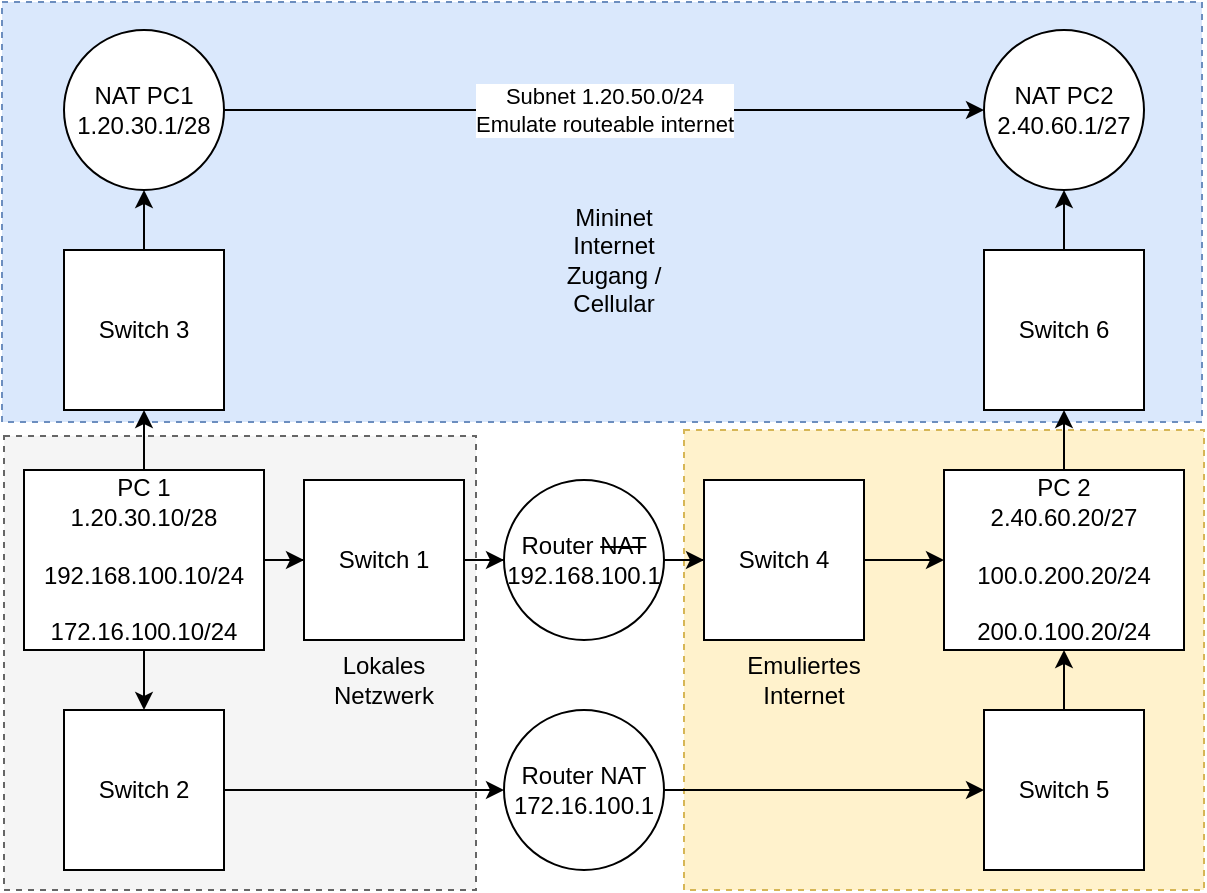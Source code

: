 <mxfile version="21.6.6" type="device">
  <diagram name="Page-1" id="y4iI3hgSICkqScUBPNSd">
    <mxGraphModel dx="844" dy="436" grid="1" gridSize="10" guides="1" tooltips="1" connect="1" arrows="1" fold="1" page="1" pageScale="1" pageWidth="850" pageHeight="1100" math="0" shadow="0">
      <root>
        <mxCell id="0" />
        <mxCell id="1" parent="0" />
        <mxCell id="SmNu8NIOf34_sHcW9DfF-14" value="" style="rounded=0;whiteSpace=wrap;html=1;fillColor=#dae8fc;strokeColor=#6c8ebf;dashed=1;" parent="1" vertex="1">
          <mxGeometry x="149" y="36" width="600" height="210" as="geometry" />
        </mxCell>
        <mxCell id="SmNu8NIOf34_sHcW9DfF-12" value="" style="rounded=0;whiteSpace=wrap;html=1;fillColor=#fff2cc;strokeColor=#d6b656;dashed=1;" parent="1" vertex="1">
          <mxGeometry x="490" y="250" width="260" height="230" as="geometry" />
        </mxCell>
        <mxCell id="SmNu8NIOf34_sHcW9DfF-10" value="" style="rounded=0;whiteSpace=wrap;html=1;fillColor=#f5f5f5;fontColor=#333333;strokeColor=#666666;dashed=1;" parent="1" vertex="1">
          <mxGeometry x="150" y="253" width="236" height="227" as="geometry" />
        </mxCell>
        <mxCell id="1q6Hv9pTBFsrhWVItdsr-13" value="" style="edgeStyle=orthogonalEdgeStyle;rounded=0;orthogonalLoop=1;jettySize=auto;html=1;" parent="1" source="1q6Hv9pTBFsrhWVItdsr-15" target="1q6Hv9pTBFsrhWVItdsr-12" edge="1">
          <mxGeometry relative="1" as="geometry" />
        </mxCell>
        <mxCell id="SmNu8NIOf34_sHcW9DfF-2" value="" style="edgeStyle=orthogonalEdgeStyle;rounded=0;orthogonalLoop=1;jettySize=auto;html=1;" parent="1" source="1q6Hv9pTBFsrhWVItdsr-1" target="SmNu8NIOf34_sHcW9DfF-1" edge="1">
          <mxGeometry relative="1" as="geometry" />
        </mxCell>
        <mxCell id="1q6Hv9pTBFsrhWVItdsr-1" value="&lt;div&gt;PC 1&lt;/div&gt;&lt;div&gt;1.20.30.10/28&lt;/div&gt;&lt;div&gt;&lt;br&gt;&lt;/div&gt;&lt;div&gt;192.168.100.10/24&lt;/div&gt;&lt;div&gt;&lt;br&gt;&lt;/div&gt;&lt;div&gt;172.16.100.10/24&lt;br&gt;&lt;/div&gt;" style="rounded=0;whiteSpace=wrap;html=1;" parent="1" vertex="1">
          <mxGeometry x="160" y="270" width="120" height="90" as="geometry" />
        </mxCell>
        <mxCell id="1q6Hv9pTBFsrhWVItdsr-4" value="" style="edgeStyle=orthogonalEdgeStyle;rounded=0;orthogonalLoop=1;jettySize=auto;html=1;" parent="1" source="1q6Hv9pTBFsrhWVItdsr-1" target="1q6Hv9pTBFsrhWVItdsr-3" edge="1">
          <mxGeometry relative="1" as="geometry">
            <mxPoint x="440" y="300" as="targetPoint" />
            <mxPoint x="250" y="300" as="sourcePoint" />
          </mxGeometry>
        </mxCell>
        <mxCell id="1q6Hv9pTBFsrhWVItdsr-7" value="" style="edgeStyle=orthogonalEdgeStyle;rounded=0;orthogonalLoop=1;jettySize=auto;html=1;" parent="1" source="1q6Hv9pTBFsrhWVItdsr-3" target="1q6Hv9pTBFsrhWVItdsr-6" edge="1">
          <mxGeometry relative="1" as="geometry" />
        </mxCell>
        <mxCell id="1q6Hv9pTBFsrhWVItdsr-3" value="Switch 1" style="whiteSpace=wrap;html=1;aspect=fixed;" parent="1" vertex="1">
          <mxGeometry x="300" y="275" width="80" height="80" as="geometry" />
        </mxCell>
        <mxCell id="1q6Hv9pTBFsrhWVItdsr-9" value="" style="edgeStyle=orthogonalEdgeStyle;rounded=0;orthogonalLoop=1;jettySize=auto;html=1;" parent="1" source="1q6Hv9pTBFsrhWVItdsr-11" target="1q6Hv9pTBFsrhWVItdsr-8" edge="1">
          <mxGeometry relative="1" as="geometry" />
        </mxCell>
        <mxCell id="1q6Hv9pTBFsrhWVItdsr-6" value="Router &lt;strike&gt;NAT&lt;/strike&gt;&lt;br&gt;192.168.100.1" style="ellipse;whiteSpace=wrap;html=1;" parent="1" vertex="1">
          <mxGeometry x="400" y="275" width="80" height="80" as="geometry" />
        </mxCell>
        <mxCell id="SmNu8NIOf34_sHcW9DfF-6" value="" style="edgeStyle=orthogonalEdgeStyle;rounded=0;orthogonalLoop=1;jettySize=auto;html=1;" parent="1" source="1q6Hv9pTBFsrhWVItdsr-8" target="SmNu8NIOf34_sHcW9DfF-5" edge="1">
          <mxGeometry relative="1" as="geometry" />
        </mxCell>
        <mxCell id="1q6Hv9pTBFsrhWVItdsr-8" value="&lt;div&gt;PC 2&lt;/div&gt;&lt;div&gt;2.40.60.20/27&lt;/div&gt;&lt;div&gt;&lt;br&gt;&lt;/div&gt;&lt;div&gt;100.0.200.20/24&lt;br&gt;&lt;/div&gt;&lt;div&gt;&lt;br&gt;&lt;/div&gt;&lt;div&gt;200.0.100.20/24&lt;br&gt;&lt;/div&gt;" style="whiteSpace=wrap;html=1;" parent="1" vertex="1">
          <mxGeometry x="620" y="270" width="120" height="90" as="geometry" />
        </mxCell>
        <mxCell id="1q6Hv9pTBFsrhWVItdsr-10" value="" style="edgeStyle=orthogonalEdgeStyle;rounded=0;orthogonalLoop=1;jettySize=auto;html=1;" parent="1" source="1q6Hv9pTBFsrhWVItdsr-6" target="1q6Hv9pTBFsrhWVItdsr-11" edge="1">
          <mxGeometry relative="1" as="geometry">
            <mxPoint x="510" y="300" as="sourcePoint" />
            <mxPoint x="570" y="300" as="targetPoint" />
          </mxGeometry>
        </mxCell>
        <mxCell id="1q6Hv9pTBFsrhWVItdsr-11" value="Switch 4" style="whiteSpace=wrap;html=1;aspect=fixed;" parent="1" vertex="1">
          <mxGeometry x="500" y="275" width="80" height="80" as="geometry" />
        </mxCell>
        <mxCell id="1q6Hv9pTBFsrhWVItdsr-16" style="edgeStyle=orthogonalEdgeStyle;rounded=0;orthogonalLoop=1;jettySize=auto;html=1;entryX=0.5;entryY=1;entryDx=0;entryDy=0;" parent="1" source="1q6Hv9pTBFsrhWVItdsr-18" target="1q6Hv9pTBFsrhWVItdsr-8" edge="1">
          <mxGeometry relative="1" as="geometry" />
        </mxCell>
        <mxCell id="1q6Hv9pTBFsrhWVItdsr-12" value="&lt;div&gt;Router NAT&lt;br&gt;&lt;/div&gt;&lt;div&gt;172.16.100.1&lt;br&gt;&lt;/div&gt;" style="ellipse;whiteSpace=wrap;html=1;rounded=0;" parent="1" vertex="1">
          <mxGeometry x="400" y="390" width="80" height="80" as="geometry" />
        </mxCell>
        <mxCell id="1q6Hv9pTBFsrhWVItdsr-14" value="" style="edgeStyle=orthogonalEdgeStyle;rounded=0;orthogonalLoop=1;jettySize=auto;html=1;" parent="1" source="1q6Hv9pTBFsrhWVItdsr-1" target="1q6Hv9pTBFsrhWVItdsr-15" edge="1">
          <mxGeometry relative="1" as="geometry">
            <mxPoint x="220" y="300" as="sourcePoint" />
            <mxPoint x="440" y="420" as="targetPoint" />
          </mxGeometry>
        </mxCell>
        <mxCell id="1q6Hv9pTBFsrhWVItdsr-15" value="Switch 2" style="whiteSpace=wrap;html=1;aspect=fixed;" parent="1" vertex="1">
          <mxGeometry x="180" y="390" width="80" height="80" as="geometry" />
        </mxCell>
        <mxCell id="1q6Hv9pTBFsrhWVItdsr-17" value="" style="edgeStyle=orthogonalEdgeStyle;rounded=0;orthogonalLoop=1;jettySize=auto;html=1;entryX=0;entryY=0.5;entryDx=0;entryDy=0;" parent="1" source="1q6Hv9pTBFsrhWVItdsr-12" target="1q6Hv9pTBFsrhWVItdsr-18" edge="1">
          <mxGeometry relative="1" as="geometry">
            <mxPoint x="480" y="460" as="sourcePoint" />
            <mxPoint x="710" y="330" as="targetPoint" />
          </mxGeometry>
        </mxCell>
        <mxCell id="1q6Hv9pTBFsrhWVItdsr-18" value="Switch 5" style="whiteSpace=wrap;html=1;aspect=fixed;" parent="1" vertex="1">
          <mxGeometry x="640" y="390" width="80" height="80" as="geometry" />
        </mxCell>
        <mxCell id="SmNu8NIOf34_sHcW9DfF-4" value="" style="edgeStyle=orthogonalEdgeStyle;rounded=0;orthogonalLoop=1;jettySize=auto;html=1;" parent="1" source="SmNu8NIOf34_sHcW9DfF-1" target="SmNu8NIOf34_sHcW9DfF-3" edge="1">
          <mxGeometry relative="1" as="geometry" />
        </mxCell>
        <mxCell id="SmNu8NIOf34_sHcW9DfF-1" value="Switch 3" style="whiteSpace=wrap;html=1;aspect=fixed;" parent="1" vertex="1">
          <mxGeometry x="180" y="160" width="80" height="80" as="geometry" />
        </mxCell>
        <mxCell id="HeIuiyx35pgXJjmiXsRd-1" value="&lt;div&gt;Subnet 1.20.50.0/24&lt;/div&gt;Emulate routeable internet" style="edgeStyle=orthogonalEdgeStyle;rounded=0;orthogonalLoop=1;jettySize=auto;html=1;entryX=0;entryY=0.5;entryDx=0;entryDy=0;" edge="1" parent="1" source="SmNu8NIOf34_sHcW9DfF-3" target="SmNu8NIOf34_sHcW9DfF-7">
          <mxGeometry relative="1" as="geometry" />
        </mxCell>
        <mxCell id="SmNu8NIOf34_sHcW9DfF-3" value="NAT PC1&lt;br&gt;1.20.30.1/28" style="ellipse;whiteSpace=wrap;html=1;" parent="1" vertex="1">
          <mxGeometry x="180" y="50" width="80" height="80" as="geometry" />
        </mxCell>
        <mxCell id="SmNu8NIOf34_sHcW9DfF-8" value="" style="edgeStyle=orthogonalEdgeStyle;rounded=0;orthogonalLoop=1;jettySize=auto;html=1;" parent="1" source="SmNu8NIOf34_sHcW9DfF-5" target="SmNu8NIOf34_sHcW9DfF-7" edge="1">
          <mxGeometry relative="1" as="geometry" />
        </mxCell>
        <mxCell id="SmNu8NIOf34_sHcW9DfF-5" value="Switch 6" style="whiteSpace=wrap;html=1;aspect=fixed;" parent="1" vertex="1">
          <mxGeometry x="640" y="160" width="80" height="80" as="geometry" />
        </mxCell>
        <mxCell id="SmNu8NIOf34_sHcW9DfF-7" value="NAT PC2&lt;br&gt;2.40.60.1/27" style="ellipse;whiteSpace=wrap;html=1;" parent="1" vertex="1">
          <mxGeometry x="640" y="50" width="80" height="80" as="geometry" />
        </mxCell>
        <mxCell id="SmNu8NIOf34_sHcW9DfF-11" value="Lokales Netzwerk" style="text;html=1;strokeColor=none;fillColor=none;align=center;verticalAlign=middle;whiteSpace=wrap;rounded=0;" parent="1" vertex="1">
          <mxGeometry x="310" y="360" width="60" height="30" as="geometry" />
        </mxCell>
        <mxCell id="SmNu8NIOf34_sHcW9DfF-13" value="Emuliertes Internet" style="text;html=1;strokeColor=none;fillColor=none;align=center;verticalAlign=middle;whiteSpace=wrap;rounded=0;" parent="1" vertex="1">
          <mxGeometry x="520" y="360" width="60" height="30" as="geometry" />
        </mxCell>
        <mxCell id="SmNu8NIOf34_sHcW9DfF-15" value="Mininet Internet Zugang / Cellular" style="text;html=1;strokeColor=none;fillColor=none;align=center;verticalAlign=middle;whiteSpace=wrap;rounded=0;" parent="1" vertex="1">
          <mxGeometry x="425" y="150" width="60" height="30" as="geometry" />
        </mxCell>
      </root>
    </mxGraphModel>
  </diagram>
</mxfile>
